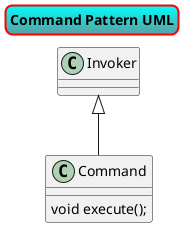 @startuml
skinparam titleBorderRoundCorner 15
skinparam titleBorderThickness 2
skinparam titleBorderColor red
skinparam titleBackgroundColor Aqua-CadetBlue
title Command Pattern UML

class Command{
    void execute();
}
Invoker<|--Command
@enduml

